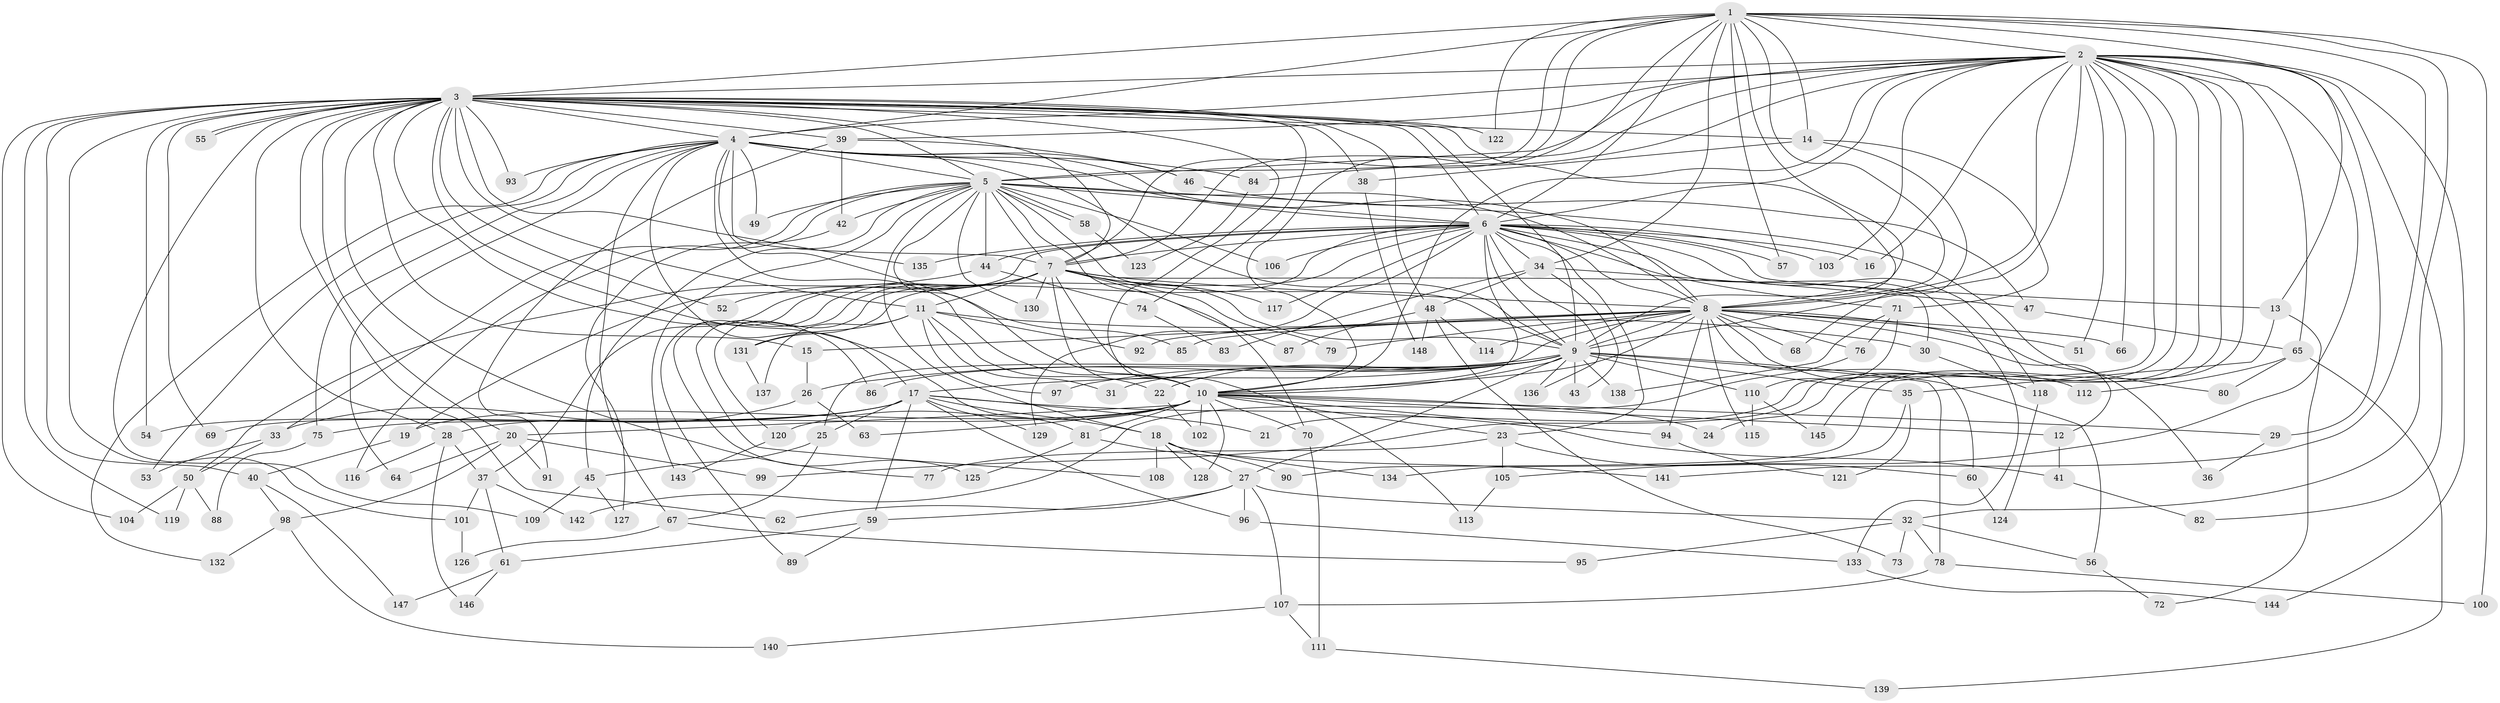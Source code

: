 // coarse degree distribution, {34: 0.011363636363636364, 2: 0.5454545454545454, 4: 0.045454545454545456, 7: 0.022727272727272728, 5: 0.06818181818181818, 3: 0.1590909090909091, 1: 0.09090909090909091, 29: 0.022727272727272728, 18: 0.022727272727272728, 6: 0.011363636363636364}
// Generated by graph-tools (version 1.1) at 2025/47/03/04/25 21:47:44]
// undirected, 148 vertices, 321 edges
graph export_dot {
graph [start="1"]
  node [color=gray90,style=filled];
  1;
  2;
  3;
  4;
  5;
  6;
  7;
  8;
  9;
  10;
  11;
  12;
  13;
  14;
  15;
  16;
  17;
  18;
  19;
  20;
  21;
  22;
  23;
  24;
  25;
  26;
  27;
  28;
  29;
  30;
  31;
  32;
  33;
  34;
  35;
  36;
  37;
  38;
  39;
  40;
  41;
  42;
  43;
  44;
  45;
  46;
  47;
  48;
  49;
  50;
  51;
  52;
  53;
  54;
  55;
  56;
  57;
  58;
  59;
  60;
  61;
  62;
  63;
  64;
  65;
  66;
  67;
  68;
  69;
  70;
  71;
  72;
  73;
  74;
  75;
  76;
  77;
  78;
  79;
  80;
  81;
  82;
  83;
  84;
  85;
  86;
  87;
  88;
  89;
  90;
  91;
  92;
  93;
  94;
  95;
  96;
  97;
  98;
  99;
  100;
  101;
  102;
  103;
  104;
  105;
  106;
  107;
  108;
  109;
  110;
  111;
  112;
  113;
  114;
  115;
  116;
  117;
  118;
  119;
  120;
  121;
  122;
  123;
  124;
  125;
  126;
  127;
  128;
  129;
  130;
  131;
  132;
  133;
  134;
  135;
  136;
  137;
  138;
  139;
  140;
  141;
  142;
  143;
  144;
  145;
  146;
  147;
  148;
  1 -- 2;
  1 -- 3;
  1 -- 4;
  1 -- 5;
  1 -- 6;
  1 -- 7;
  1 -- 8;
  1 -- 9;
  1 -- 10;
  1 -- 13;
  1 -- 14;
  1 -- 32;
  1 -- 34;
  1 -- 57;
  1 -- 100;
  1 -- 122;
  1 -- 141;
  2 -- 3;
  2 -- 4;
  2 -- 5;
  2 -- 6;
  2 -- 7;
  2 -- 8;
  2 -- 9;
  2 -- 10;
  2 -- 16;
  2 -- 21;
  2 -- 24;
  2 -- 29;
  2 -- 39;
  2 -- 51;
  2 -- 65;
  2 -- 66;
  2 -- 82;
  2 -- 84;
  2 -- 90;
  2 -- 99;
  2 -- 103;
  2 -- 105;
  2 -- 144;
  2 -- 145;
  3 -- 4;
  3 -- 5;
  3 -- 6;
  3 -- 7;
  3 -- 8;
  3 -- 9;
  3 -- 10;
  3 -- 11;
  3 -- 14;
  3 -- 15;
  3 -- 20;
  3 -- 28;
  3 -- 38;
  3 -- 39;
  3 -- 40;
  3 -- 48;
  3 -- 52;
  3 -- 54;
  3 -- 55;
  3 -- 55;
  3 -- 62;
  3 -- 69;
  3 -- 74;
  3 -- 77;
  3 -- 81;
  3 -- 86;
  3 -- 93;
  3 -- 101;
  3 -- 104;
  3 -- 109;
  3 -- 119;
  3 -- 122;
  3 -- 135;
  4 -- 5;
  4 -- 6;
  4 -- 7;
  4 -- 8;
  4 -- 9;
  4 -- 10;
  4 -- 17;
  4 -- 46;
  4 -- 49;
  4 -- 53;
  4 -- 64;
  4 -- 67;
  4 -- 75;
  4 -- 84;
  4 -- 85;
  4 -- 93;
  4 -- 132;
  5 -- 6;
  5 -- 7;
  5 -- 8;
  5 -- 9;
  5 -- 10;
  5 -- 18;
  5 -- 33;
  5 -- 42;
  5 -- 44;
  5 -- 45;
  5 -- 49;
  5 -- 58;
  5 -- 58;
  5 -- 70;
  5 -- 80;
  5 -- 106;
  5 -- 116;
  5 -- 130;
  5 -- 143;
  6 -- 7;
  6 -- 8;
  6 -- 9;
  6 -- 10;
  6 -- 13;
  6 -- 16;
  6 -- 19;
  6 -- 23;
  6 -- 34;
  6 -- 44;
  6 -- 57;
  6 -- 71;
  6 -- 103;
  6 -- 106;
  6 -- 117;
  6 -- 118;
  6 -- 120;
  6 -- 129;
  6 -- 131;
  6 -- 133;
  6 -- 135;
  6 -- 136;
  7 -- 8;
  7 -- 9;
  7 -- 10;
  7 -- 11;
  7 -- 30;
  7 -- 37;
  7 -- 52;
  7 -- 79;
  7 -- 87;
  7 -- 89;
  7 -- 108;
  7 -- 113;
  7 -- 117;
  7 -- 125;
  7 -- 130;
  8 -- 9;
  8 -- 10;
  8 -- 12;
  8 -- 15;
  8 -- 25;
  8 -- 36;
  8 -- 51;
  8 -- 60;
  8 -- 66;
  8 -- 68;
  8 -- 76;
  8 -- 79;
  8 -- 85;
  8 -- 92;
  8 -- 94;
  8 -- 112;
  8 -- 114;
  8 -- 115;
  9 -- 10;
  9 -- 17;
  9 -- 22;
  9 -- 26;
  9 -- 27;
  9 -- 31;
  9 -- 35;
  9 -- 43;
  9 -- 56;
  9 -- 78;
  9 -- 86;
  9 -- 97;
  9 -- 110;
  9 -- 136;
  9 -- 138;
  10 -- 12;
  10 -- 19;
  10 -- 20;
  10 -- 23;
  10 -- 24;
  10 -- 28;
  10 -- 29;
  10 -- 63;
  10 -- 70;
  10 -- 81;
  10 -- 94;
  10 -- 102;
  10 -- 120;
  10 -- 128;
  11 -- 22;
  11 -- 30;
  11 -- 31;
  11 -- 92;
  11 -- 97;
  11 -- 131;
  11 -- 137;
  12 -- 41;
  13 -- 35;
  13 -- 72;
  14 -- 38;
  14 -- 68;
  14 -- 71;
  15 -- 26;
  17 -- 18;
  17 -- 21;
  17 -- 25;
  17 -- 41;
  17 -- 54;
  17 -- 59;
  17 -- 69;
  17 -- 75;
  17 -- 96;
  17 -- 129;
  18 -- 27;
  18 -- 108;
  18 -- 128;
  18 -- 134;
  18 -- 141;
  19 -- 40;
  20 -- 64;
  20 -- 91;
  20 -- 98;
  20 -- 99;
  22 -- 102;
  23 -- 60;
  23 -- 77;
  23 -- 105;
  25 -- 45;
  25 -- 67;
  26 -- 33;
  26 -- 63;
  27 -- 32;
  27 -- 59;
  27 -- 62;
  27 -- 96;
  27 -- 107;
  28 -- 37;
  28 -- 116;
  28 -- 146;
  29 -- 36;
  30 -- 118;
  32 -- 56;
  32 -- 73;
  32 -- 78;
  32 -- 95;
  33 -- 50;
  33 -- 53;
  34 -- 43;
  34 -- 47;
  34 -- 48;
  34 -- 83;
  35 -- 121;
  35 -- 134;
  37 -- 61;
  37 -- 101;
  37 -- 142;
  38 -- 148;
  39 -- 42;
  39 -- 46;
  39 -- 91;
  40 -- 98;
  40 -- 147;
  41 -- 82;
  42 -- 127;
  44 -- 50;
  44 -- 74;
  45 -- 109;
  45 -- 127;
  46 -- 47;
  47 -- 65;
  48 -- 73;
  48 -- 87;
  48 -- 114;
  48 -- 148;
  50 -- 88;
  50 -- 104;
  50 -- 119;
  56 -- 72;
  58 -- 123;
  59 -- 61;
  59 -- 89;
  60 -- 124;
  61 -- 146;
  61 -- 147;
  65 -- 80;
  65 -- 112;
  65 -- 139;
  67 -- 95;
  67 -- 126;
  70 -- 111;
  71 -- 76;
  71 -- 110;
  71 -- 138;
  74 -- 83;
  75 -- 88;
  76 -- 142;
  78 -- 100;
  78 -- 107;
  81 -- 90;
  81 -- 125;
  84 -- 123;
  94 -- 121;
  96 -- 133;
  98 -- 132;
  98 -- 140;
  101 -- 126;
  105 -- 113;
  107 -- 111;
  107 -- 140;
  110 -- 115;
  110 -- 145;
  111 -- 139;
  118 -- 124;
  120 -- 143;
  131 -- 137;
  133 -- 144;
}
